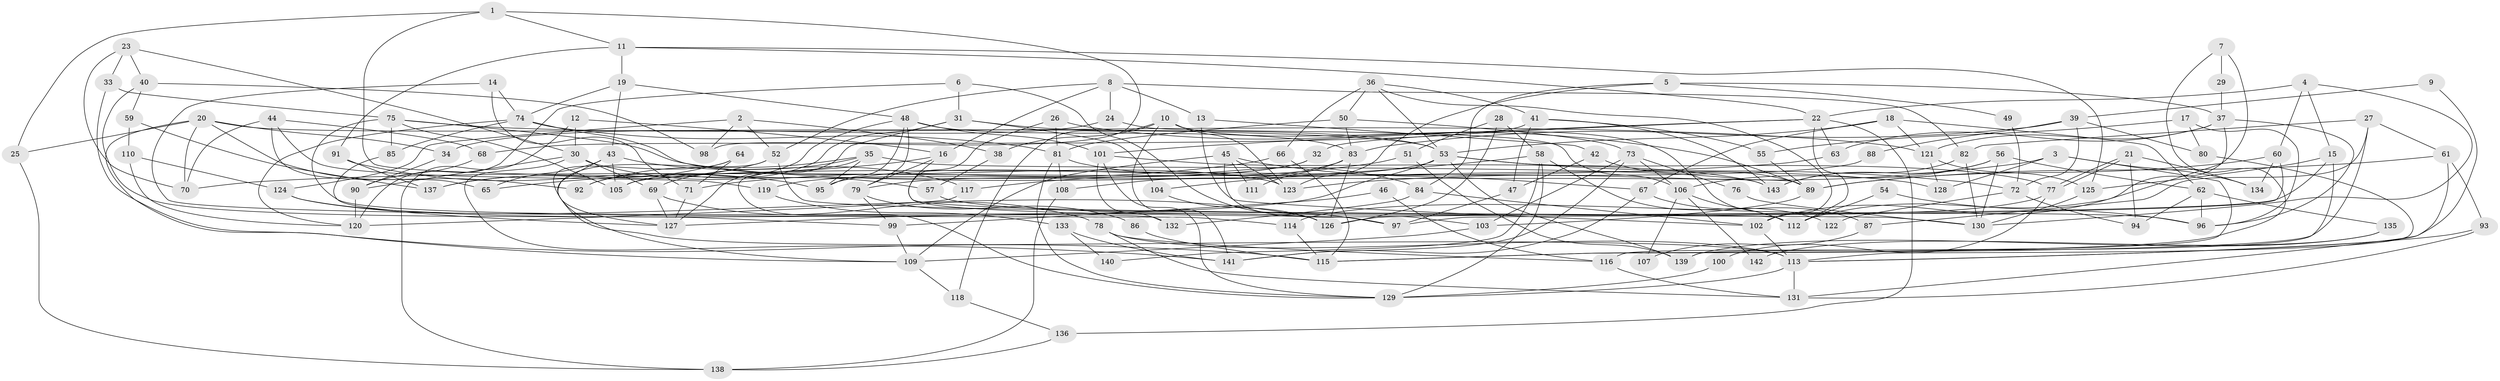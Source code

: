 // coarse degree distribution, {4: 0.19, 5: 0.2, 6: 0.12, 3: 0.22, 8: 0.05, 7: 0.08, 13: 0.01, 10: 0.03, 2: 0.09, 9: 0.01}
// Generated by graph-tools (version 1.1) at 2025/23/03/03/25 07:23:56]
// undirected, 143 vertices, 286 edges
graph export_dot {
graph [start="1"]
  node [color=gray90,style=filled];
  1;
  2;
  3;
  4;
  5;
  6;
  7;
  8;
  9;
  10;
  11;
  12;
  13;
  14;
  15;
  16;
  17;
  18;
  19;
  20;
  21;
  22;
  23;
  24;
  25;
  26;
  27;
  28;
  29;
  30;
  31;
  32;
  33;
  34;
  35;
  36;
  37;
  38;
  39;
  40;
  41;
  42;
  43;
  44;
  45;
  46;
  47;
  48;
  49;
  50;
  51;
  52;
  53;
  54;
  55;
  56;
  57;
  58;
  59;
  60;
  61;
  62;
  63;
  64;
  65;
  66;
  67;
  68;
  69;
  70;
  71;
  72;
  73;
  74;
  75;
  76;
  77;
  78;
  79;
  80;
  81;
  82;
  83;
  84;
  85;
  86;
  87;
  88;
  89;
  90;
  91;
  92;
  93;
  94;
  95;
  96;
  97;
  98;
  99;
  100;
  101;
  102;
  103;
  104;
  105;
  106;
  107;
  108;
  109;
  110;
  111;
  112;
  113;
  114;
  115;
  116;
  117;
  118;
  119;
  120;
  121;
  122;
  123;
  124;
  125;
  126;
  127;
  128;
  129;
  130;
  131;
  132;
  133;
  134;
  135;
  136;
  137;
  138;
  139;
  140;
  141;
  142;
  143;
  1 -- 11;
  1 -- 89;
  1 -- 25;
  1 -- 98;
  2 -- 52;
  2 -- 98;
  2 -- 38;
  2 -- 124;
  3 -- 139;
  3 -- 123;
  3 -- 128;
  3 -- 134;
  4 -- 130;
  4 -- 22;
  4 -- 15;
  4 -- 60;
  5 -- 84;
  5 -- 123;
  5 -- 37;
  5 -- 49;
  6 -- 31;
  6 -- 97;
  6 -- 120;
  7 -- 102;
  7 -- 115;
  7 -- 29;
  8 -- 16;
  8 -- 82;
  8 -- 13;
  8 -- 24;
  8 -- 52;
  9 -- 113;
  9 -- 39;
  10 -- 141;
  10 -- 123;
  10 -- 38;
  10 -- 112;
  10 -- 118;
  11 -- 22;
  11 -- 19;
  11 -- 91;
  11 -- 125;
  12 -- 30;
  12 -- 138;
  12 -- 16;
  13 -- 102;
  13 -- 42;
  14 -- 71;
  14 -- 74;
  14 -- 114;
  15 -- 125;
  15 -- 116;
  15 -- 126;
  16 -- 112;
  16 -- 65;
  16 -- 79;
  17 -- 55;
  17 -- 96;
  17 -- 80;
  18 -- 67;
  18 -- 121;
  18 -- 53;
  18 -- 62;
  19 -- 74;
  19 -- 48;
  19 -- 43;
  20 -- 53;
  20 -- 70;
  20 -- 25;
  20 -- 34;
  20 -- 92;
  20 -- 109;
  21 -- 77;
  21 -- 77;
  21 -- 134;
  21 -- 94;
  22 -- 63;
  22 -- 101;
  22 -- 32;
  22 -- 112;
  22 -- 136;
  23 -- 30;
  23 -- 40;
  23 -- 33;
  23 -- 70;
  24 -- 106;
  24 -- 34;
  25 -- 138;
  26 -- 81;
  26 -- 97;
  26 -- 89;
  27 -- 115;
  27 -- 61;
  27 -- 82;
  27 -- 87;
  28 -- 126;
  28 -- 58;
  28 -- 51;
  29 -- 37;
  30 -- 57;
  30 -- 69;
  30 -- 90;
  30 -- 141;
  31 -- 127;
  31 -- 53;
  31 -- 104;
  31 -- 105;
  32 -- 79;
  32 -- 119;
  33 -- 75;
  33 -- 115;
  34 -- 90;
  35 -- 95;
  35 -- 129;
  35 -- 69;
  35 -- 92;
  35 -- 143;
  36 -- 53;
  36 -- 66;
  36 -- 41;
  36 -- 50;
  36 -- 102;
  37 -- 112;
  37 -- 63;
  37 -- 96;
  37 -- 121;
  38 -- 57;
  39 -- 72;
  39 -- 83;
  39 -- 80;
  39 -- 88;
  40 -- 99;
  40 -- 59;
  40 -- 98;
  41 -- 143;
  41 -- 47;
  41 -- 55;
  41 -- 68;
  42 -- 89;
  42 -- 47;
  43 -- 105;
  43 -- 65;
  43 -- 117;
  43 -- 127;
  44 -- 65;
  44 -- 68;
  44 -- 70;
  44 -- 119;
  45 -- 109;
  45 -- 103;
  45 -- 67;
  45 -- 111;
  45 -- 123;
  46 -- 99;
  46 -- 116;
  47 -- 97;
  48 -- 92;
  48 -- 83;
  48 -- 79;
  48 -- 95;
  48 -- 101;
  49 -- 72;
  50 -- 83;
  50 -- 73;
  50 -- 81;
  51 -- 117;
  51 -- 139;
  52 -- 130;
  52 -- 109;
  52 -- 137;
  53 -- 127;
  53 -- 72;
  53 -- 77;
  53 -- 95;
  53 -- 139;
  54 -- 112;
  54 -- 96;
  55 -- 89;
  56 -- 143;
  56 -- 130;
  56 -- 62;
  56 -- 106;
  57 -- 96;
  58 -- 104;
  58 -- 129;
  58 -- 122;
  58 -- 140;
  59 -- 137;
  59 -- 110;
  60 -- 89;
  60 -- 97;
  60 -- 134;
  61 -- 131;
  61 -- 89;
  61 -- 93;
  62 -- 94;
  62 -- 96;
  62 -- 135;
  63 -- 70;
  64 -- 113;
  64 -- 137;
  64 -- 71;
  66 -- 71;
  66 -- 115;
  67 -- 141;
  67 -- 87;
  68 -- 90;
  69 -- 78;
  69 -- 127;
  71 -- 127;
  72 -- 94;
  72 -- 122;
  73 -- 106;
  73 -- 76;
  73 -- 103;
  73 -- 141;
  74 -- 81;
  74 -- 120;
  74 -- 85;
  74 -- 123;
  75 -- 126;
  75 -- 128;
  75 -- 85;
  75 -- 105;
  75 -- 121;
  76 -- 130;
  77 -- 100;
  77 -- 114;
  78 -- 116;
  78 -- 113;
  78 -- 131;
  79 -- 86;
  79 -- 99;
  80 -- 113;
  81 -- 129;
  81 -- 84;
  81 -- 108;
  82 -- 143;
  82 -- 130;
  83 -- 126;
  83 -- 108;
  83 -- 111;
  84 -- 102;
  84 -- 132;
  85 -- 132;
  86 -- 115;
  87 -- 107;
  88 -- 105;
  89 -- 103;
  90 -- 120;
  91 -- 95;
  91 -- 137;
  93 -- 113;
  93 -- 131;
  99 -- 109;
  100 -- 129;
  101 -- 132;
  101 -- 129;
  101 -- 143;
  102 -- 113;
  103 -- 109;
  104 -- 126;
  106 -- 112;
  106 -- 107;
  106 -- 142;
  108 -- 138;
  109 -- 118;
  110 -- 120;
  110 -- 124;
  113 -- 131;
  113 -- 129;
  114 -- 115;
  116 -- 131;
  117 -- 120;
  118 -- 136;
  119 -- 133;
  121 -- 125;
  121 -- 128;
  124 -- 127;
  124 -- 126;
  125 -- 130;
  133 -- 141;
  133 -- 140;
  135 -- 139;
  135 -- 142;
  136 -- 138;
}
